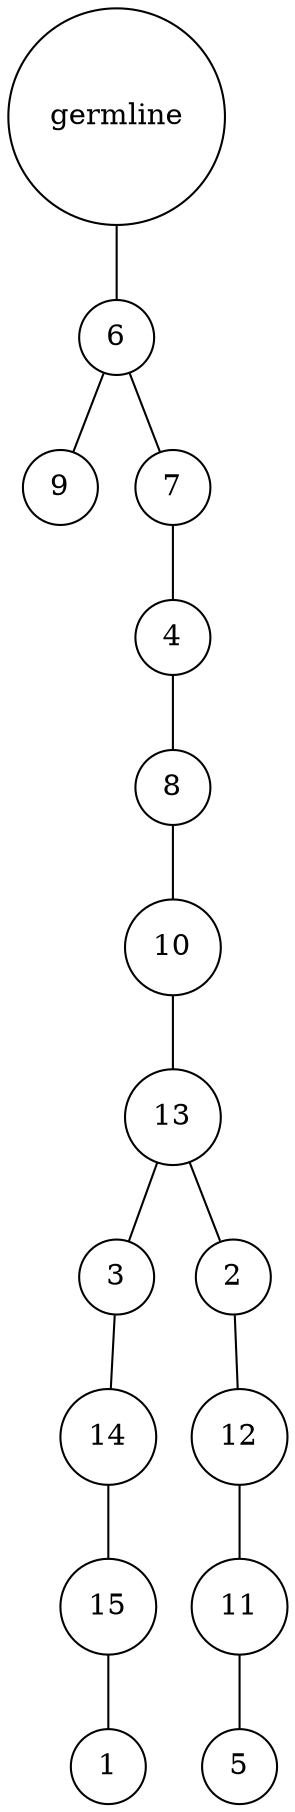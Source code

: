graph {
	rankdir=UD;
	splines=line;
	node [shape=circle]
	"0x7f2975603e50" [label="germline"];
	"0x7f2975603e80" [label="6"];
	"0x7f2975603e50" -- "0x7f2975603e80" ;
	"0x7f2975603eb0" [label="9"];
	"0x7f2975603e80" -- "0x7f2975603eb0" ;
	"0x7f2975603ee0" [label="7"];
	"0x7f2975603e80" -- "0x7f2975603ee0" ;
	"0x7f2975603f10" [label="4"];
	"0x7f2975603ee0" -- "0x7f2975603f10" ;
	"0x7f2975603f40" [label="8"];
	"0x7f2975603f10" -- "0x7f2975603f40" ;
	"0x7f2975603f70" [label="10"];
	"0x7f2975603f40" -- "0x7f2975603f70" ;
	"0x7f2975603fa0" [label="13"];
	"0x7f2975603f70" -- "0x7f2975603fa0" ;
	"0x7f2975603fd0" [label="3"];
	"0x7f2975603fa0" -- "0x7f2975603fd0" ;
	"0x7f29a020a040" [label="14"];
	"0x7f2975603fd0" -- "0x7f29a020a040" ;
	"0x7f29a020a070" [label="15"];
	"0x7f29a020a040" -- "0x7f29a020a070" ;
	"0x7f29a020a0a0" [label="1"];
	"0x7f29a020a070" -- "0x7f29a020a0a0" ;
	"0x7f29a020a0d0" [label="2"];
	"0x7f2975603fa0" -- "0x7f29a020a0d0" ;
	"0x7f29a020a100" [label="12"];
	"0x7f29a020a0d0" -- "0x7f29a020a100" ;
	"0x7f29a020a130" [label="11"];
	"0x7f29a020a100" -- "0x7f29a020a130" ;
	"0x7f29a020a160" [label="5"];
	"0x7f29a020a130" -- "0x7f29a020a160" ;
}
